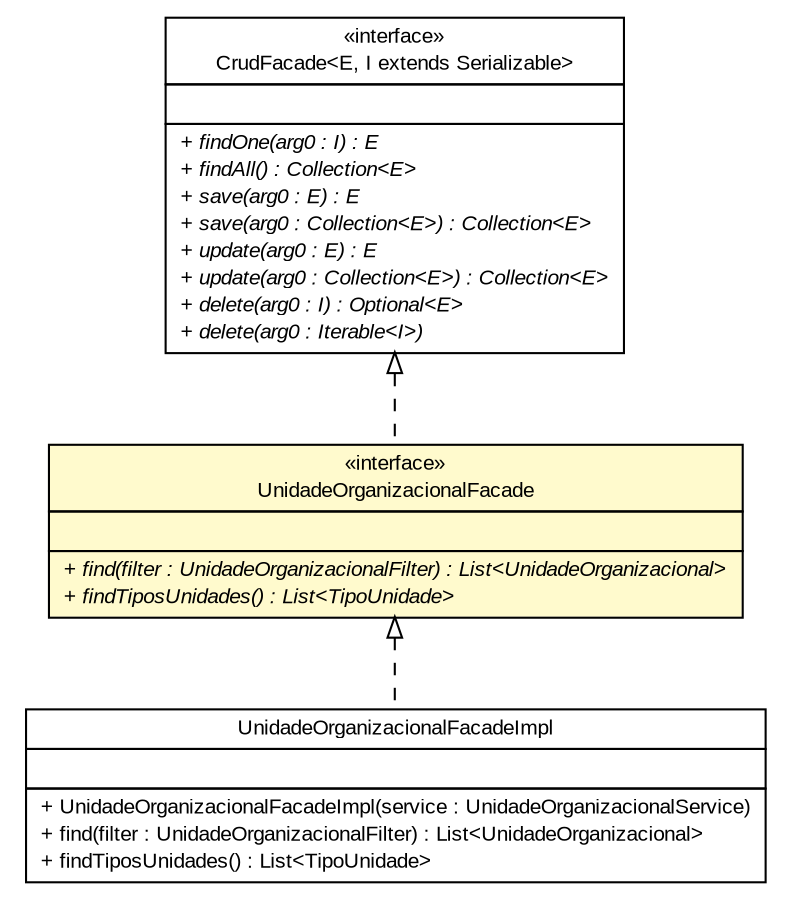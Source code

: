 #!/usr/local/bin/dot
#
# Class diagram 
# Generated by UMLGraph version R5_6 (http://www.umlgraph.org/)
#

digraph G {
	edge [fontname="arial",fontsize=10,labelfontname="arial",labelfontsize=10];
	node [fontname="arial",fontsize=10,shape=plaintext];
	nodesep=0.25;
	ranksep=0.5;
	// br.gov.to.sefaz.seg.business.gestao.facade.UnidadeOrganizacionalFacade
	c51231 [label=<<table title="br.gov.to.sefaz.seg.business.gestao.facade.UnidadeOrganizacionalFacade" border="0" cellborder="1" cellspacing="0" cellpadding="2" port="p" bgcolor="lemonChiffon" href="./UnidadeOrganizacionalFacade.html">
		<tr><td><table border="0" cellspacing="0" cellpadding="1">
<tr><td align="center" balign="center"> &#171;interface&#187; </td></tr>
<tr><td align="center" balign="center"> UnidadeOrganizacionalFacade </td></tr>
		</table></td></tr>
		<tr><td><table border="0" cellspacing="0" cellpadding="1">
<tr><td align="left" balign="left">  </td></tr>
		</table></td></tr>
		<tr><td><table border="0" cellspacing="0" cellpadding="1">
<tr><td align="left" balign="left"><font face="arial italic" point-size="10.0"> + find(filter : UnidadeOrganizacionalFilter) : List&lt;UnidadeOrganizacional&gt; </font></td></tr>
<tr><td align="left" balign="left"><font face="arial italic" point-size="10.0"> + findTiposUnidades() : List&lt;TipoUnidade&gt; </font></td></tr>
		</table></td></tr>
		</table>>, URL="./UnidadeOrganizacionalFacade.html", fontname="arial", fontcolor="black", fontsize=10.0];
	// br.gov.to.sefaz.seg.business.gestao.facade.impl.UnidadeOrganizacionalFacadeImpl
	c51245 [label=<<table title="br.gov.to.sefaz.seg.business.gestao.facade.impl.UnidadeOrganizacionalFacadeImpl" border="0" cellborder="1" cellspacing="0" cellpadding="2" port="p" href="./impl/UnidadeOrganizacionalFacadeImpl.html">
		<tr><td><table border="0" cellspacing="0" cellpadding="1">
<tr><td align="center" balign="center"> UnidadeOrganizacionalFacadeImpl </td></tr>
		</table></td></tr>
		<tr><td><table border="0" cellspacing="0" cellpadding="1">
<tr><td align="left" balign="left">  </td></tr>
		</table></td></tr>
		<tr><td><table border="0" cellspacing="0" cellpadding="1">
<tr><td align="left" balign="left"> + UnidadeOrganizacionalFacadeImpl(service : UnidadeOrganizacionalService) </td></tr>
<tr><td align="left" balign="left"> + find(filter : UnidadeOrganizacionalFilter) : List&lt;UnidadeOrganizacional&gt; </td></tr>
<tr><td align="left" balign="left"> + findTiposUnidades() : List&lt;TipoUnidade&gt; </td></tr>
		</table></td></tr>
		</table>>, URL="./impl/UnidadeOrganizacionalFacadeImpl.html", fontname="arial", fontcolor="black", fontsize=10.0];
	//br.gov.to.sefaz.seg.business.gestao.facade.UnidadeOrganizacionalFacade implements br.gov.to.sefaz.business.facade.CrudFacade<E, I extends java.io.Serializable>
	c51418:p -> c51231:p [dir=back,arrowtail=empty,style=dashed];
	//br.gov.to.sefaz.seg.business.gestao.facade.impl.UnidadeOrganizacionalFacadeImpl implements br.gov.to.sefaz.seg.business.gestao.facade.UnidadeOrganizacionalFacade
	c51231:p -> c51245:p [dir=back,arrowtail=empty,style=dashed];
	// br.gov.to.sefaz.business.facade.CrudFacade<E, I extends java.io.Serializable>
	c51418 [label=<<table title="br.gov.to.sefaz.business.facade.CrudFacade" border="0" cellborder="1" cellspacing="0" cellpadding="2" port="p" href="http://java.sun.com/j2se/1.4.2/docs/api/br/gov/to/sefaz/business/facade/CrudFacade.html">
		<tr><td><table border="0" cellspacing="0" cellpadding="1">
<tr><td align="center" balign="center"> &#171;interface&#187; </td></tr>
<tr><td align="center" balign="center"> CrudFacade&lt;E, I extends Serializable&gt; </td></tr>
		</table></td></tr>
		<tr><td><table border="0" cellspacing="0" cellpadding="1">
<tr><td align="left" balign="left">  </td></tr>
		</table></td></tr>
		<tr><td><table border="0" cellspacing="0" cellpadding="1">
<tr><td align="left" balign="left"><font face="arial italic" point-size="10.0"> + findOne(arg0 : I) : E </font></td></tr>
<tr><td align="left" balign="left"><font face="arial italic" point-size="10.0"> + findAll() : Collection&lt;E&gt; </font></td></tr>
<tr><td align="left" balign="left"><font face="arial italic" point-size="10.0"> + save(arg0 : E) : E </font></td></tr>
<tr><td align="left" balign="left"><font face="arial italic" point-size="10.0"> + save(arg0 : Collection&lt;E&gt;) : Collection&lt;E&gt; </font></td></tr>
<tr><td align="left" balign="left"><font face="arial italic" point-size="10.0"> + update(arg0 : E) : E </font></td></tr>
<tr><td align="left" balign="left"><font face="arial italic" point-size="10.0"> + update(arg0 : Collection&lt;E&gt;) : Collection&lt;E&gt; </font></td></tr>
<tr><td align="left" balign="left"><font face="arial italic" point-size="10.0"> + delete(arg0 : I) : Optional&lt;E&gt; </font></td></tr>
<tr><td align="left" balign="left"><font face="arial italic" point-size="10.0"> + delete(arg0 : Iterable&lt;I&gt;) </font></td></tr>
		</table></td></tr>
		</table>>, URL="http://java.sun.com/j2se/1.4.2/docs/api/br/gov/to/sefaz/business/facade/CrudFacade.html", fontname="arial", fontcolor="black", fontsize=10.0];
}

